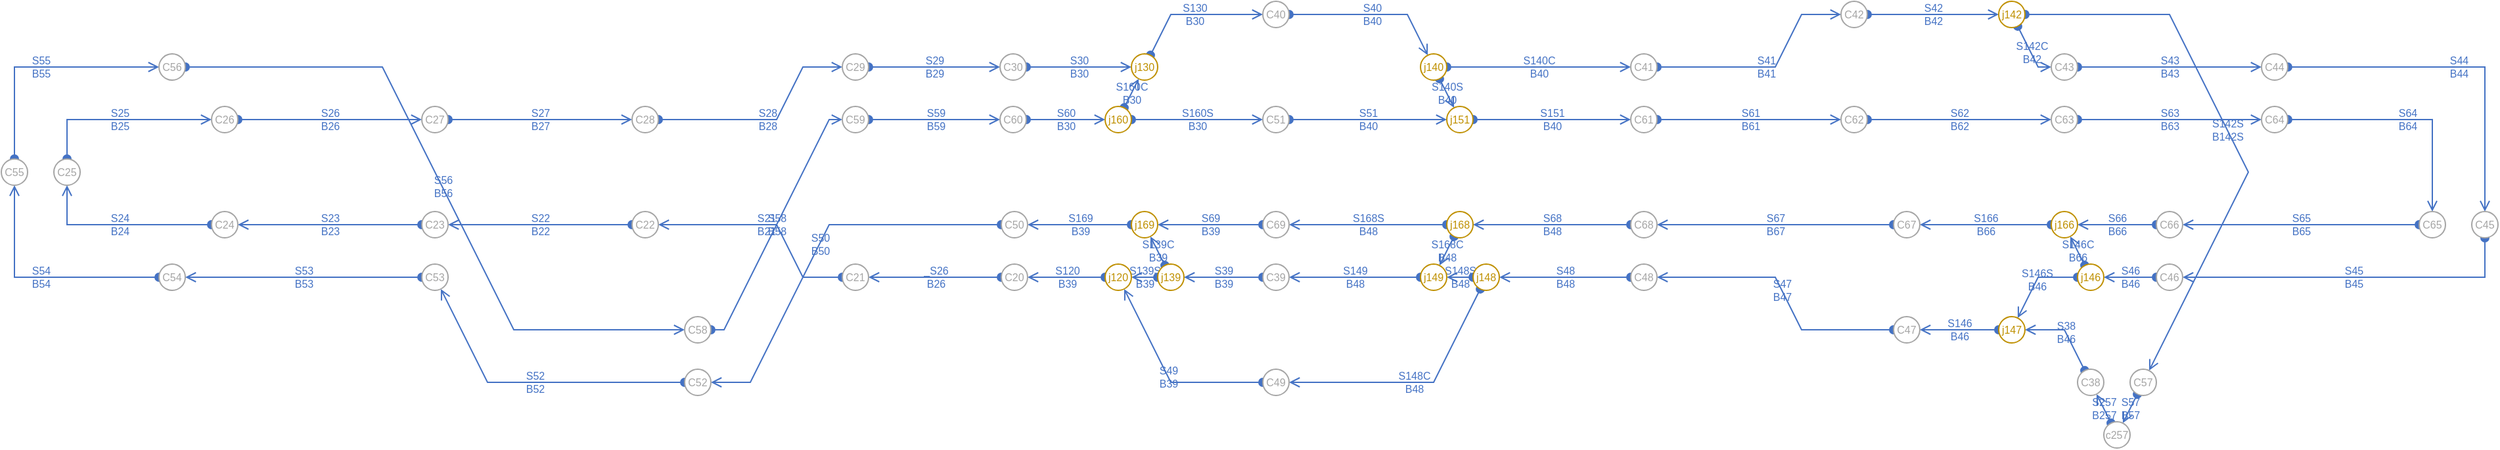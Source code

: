 <mxfile compressed="false" version="20.8.16" type="device">
  <diagram id="K6tpQGdSyWYsWiGt794e" name="v2">
    <mxGraphModel dx="217" dy="151" grid="1" gridSize="10" guides="1" tooltips="1" connect="1" arrows="1" fold="1" page="1" pageScale="1" pageWidth="827" pageHeight="1169" math="0" shadow="0">
      <root>
        <mxCell id="0" />
        <mxCell id="1" parent="0" />
        <object label="%id%&lt;br&gt;%blockId%" placeholders="1" type="section" blockId="B40" id="S140S">
          <mxCell style="endArrow=open;html=1;rounded=0;startArrow=oval;startFill=1;endFill=0;fontSize=8;fontColor=#4472C4;strokeColor=#4472C4;labelBackgroundColor=none;" parent="1" source="j140" target="j151" edge="1">
            <mxGeometry width="100" height="100" relative="1" as="geometry">
              <mxPoint x="910" y="230" as="sourcePoint" />
              <mxPoint x="1050.0" y="230" as="targetPoint" />
            </mxGeometry>
          </mxCell>
        </object>
        <object label="%id%&lt;br&gt;%blockId%" placeholders="1" type="section" blockId="B40" id="S140C">
          <mxCell style="endArrow=open;html=1;rounded=0;startArrow=oval;startFill=1;endFill=0;fontSize=8;fontColor=#4472C4;strokeColor=#4472C4;labelBackgroundColor=none;" parent="1" source="j140" target="C41" edge="1">
            <mxGeometry width="100" height="100" relative="1" as="geometry">
              <mxPoint x="1134.434" y="218.963" as="sourcePoint" />
              <mxPoint x="1190" y="240" as="targetPoint" />
            </mxGeometry>
          </mxCell>
        </object>
        <object label="%id%&lt;br&gt;%blockId%" placeholders="1" type="section" blockId="B40" id="S40">
          <mxCell style="endArrow=open;html=1;rounded=0;startArrow=oval;startFill=1;endFill=0;fontSize=8;fontColor=#4472C4;strokeColor=#4472C4;labelBackgroundColor=none;" parent="1" source="C40" target="j140" edge="1">
            <mxGeometry width="100" height="100" relative="1" as="geometry">
              <mxPoint x="1020" y="170" as="sourcePoint" />
              <mxPoint x="1145.528" y="281.056" as="targetPoint" />
              <mxPoint as="offset" />
              <Array as="points">
                <mxPoint x="1100" y="200" />
              </Array>
            </mxGeometry>
          </mxCell>
        </object>
        <object label="%id%&lt;br&gt;%blockId%" placeholders="1" type="section" blockId="B30" id="S160C">
          <mxCell style="endArrow=open;html=1;rounded=0;startArrow=oval;startFill=1;endFill=0;fontSize=8;fontColor=#4472C4;strokeColor=#4472C4;labelBackgroundColor=none;" parent="1" source="j160" target="j130" edge="1">
            <mxGeometry width="100" height="100" relative="1" as="geometry">
              <mxPoint x="1094.451" y="218.955" as="sourcePoint" />
              <mxPoint x="1125.509" y="281.065" as="targetPoint" />
            </mxGeometry>
          </mxCell>
        </object>
        <object label="%id%&lt;br&gt;%blockId%" placeholders="1" type="section" blockId="B30" id="S160S">
          <mxCell style="endArrow=open;html=1;rounded=0;startArrow=oval;startFill=1;endFill=0;fontSize=8;fontColor=#4472C4;strokeColor=#4472C4;labelBackgroundColor=none;" parent="1" source="j160" target="C51" edge="1">
            <mxGeometry width="100" height="100" relative="1" as="geometry">
              <mxPoint x="1124.451" y="228.955" as="sourcePoint" />
              <mxPoint x="1000" y="300" as="targetPoint" />
              <mxPoint as="offset" />
            </mxGeometry>
          </mxCell>
        </object>
        <object label="%id%&lt;br&gt;%blockId%" placeholders="1" type="section" blockId="B30" id="S30">
          <mxCell style="endArrow=open;html=1;rounded=0;startArrow=oval;startFill=1;endFill=0;fontSize=8;fontColor=#4472C4;strokeColor=#4472C4;labelBackgroundColor=none;" parent="1" source="C30" target="j130" edge="1">
            <mxGeometry width="100" height="100" relative="1" as="geometry">
              <mxPoint x="810" y="240" as="sourcePoint" />
              <mxPoint x="925.528" y="218.944" as="targetPoint" />
            </mxGeometry>
          </mxCell>
        </object>
        <object label="%id%&lt;br&gt;%blockId%" placeholders="1" type="section" blockId="B39" id="S169">
          <mxCell style="endArrow=open;html=1;rounded=0;startArrow=oval;startFill=1;endFill=0;fontSize=8;fontColor=#4472C4;strokeColor=#4472C4;labelBackgroundColor=none;" parent="1" source="j169" target="C50" edge="1">
            <mxGeometry width="100" height="100" relative="1" as="geometry">
              <mxPoint x="850" y="360" as="sourcePoint" />
              <mxPoint x="760.0" y="170" as="targetPoint" />
            </mxGeometry>
          </mxCell>
        </object>
        <object label="%id%&lt;br&gt;%blockId%" placeholders="1" type="section" blockId="B39" id="S139S">
          <mxCell style="endArrow=open;html=1;rounded=0;startArrow=oval;startFill=1;endFill=0;fontSize=8;fontColor=#4472C4;strokeColor=#4472C4;labelBackgroundColor=none;" parent="1" source="j139" target="j120" edge="1">
            <mxGeometry width="100" height="100" relative="1" as="geometry">
              <mxPoint x="610" y="180" as="sourcePoint" />
              <mxPoint x="810" y="440" as="targetPoint" />
              <mxPoint as="offset" />
            </mxGeometry>
          </mxCell>
        </object>
        <object label="%id%&lt;br&gt;%blockId%" placeholders="1" type="section" blockId="B39" id="S139C">
          <mxCell style="endArrow=open;html=1;rounded=0;startArrow=oval;startFill=1;endFill=0;fontSize=8;fontColor=#4472C4;strokeColor=#4472C4;labelBackgroundColor=none;" parent="1" source="j139" target="j169" edge="1">
            <mxGeometry width="100" height="100" relative="1" as="geometry">
              <mxPoint x="765.545" y="441.047" as="sourcePoint" />
              <mxPoint x="734.472" y="378.944" as="targetPoint" />
            </mxGeometry>
          </mxCell>
        </object>
        <object label="%id%&lt;br&gt;%blockId%" placeholders="1" type="section" blockId="B39" id="S49">
          <mxCell style="endArrow=open;html=1;rounded=0;startArrow=oval;startFill=1;endFill=0;fontSize=8;fontColor=#4472C4;strokeColor=#4472C4;labelBackgroundColor=none;" parent="1" source="C49" target="j120" edge="1">
            <mxGeometry x="0.001" width="100" height="100" relative="1" as="geometry">
              <mxPoint x="955.528" y="511.056" as="sourcePoint" />
              <mxPoint x="864.472" y="388.944" as="targetPoint" />
              <Array as="points">
                <mxPoint x="920" y="480" />
              </Array>
              <mxPoint as="offset" />
            </mxGeometry>
          </mxCell>
        </object>
        <object label="%id%&lt;br&gt;%blockId%" placeholders="1" type="section" blockId="B54" id="S54">
          <mxCell style="endArrow=open;html=1;rounded=0;startArrow=oval;startFill=1;endFill=0;fontSize=8;fontColor=#4472C4;strokeColor=#4472C4;labelBackgroundColor=none;" parent="1" source="C54" target="C55" edge="1">
            <mxGeometry width="100" height="100" relative="1" as="geometry">
              <mxPoint x="160" y="480" as="sourcePoint" />
              <mxPoint x="100" y="480" as="targetPoint" />
              <mxPoint as="offset" />
              <Array as="points">
                <mxPoint x="40" y="400" />
              </Array>
            </mxGeometry>
          </mxCell>
        </object>
        <object label="%id%&lt;br&gt;%blockId%" placeholders="1" type="section" blockId="B30" id="S130">
          <mxCell style="endArrow=open;html=1;rounded=0;startArrow=oval;startFill=1;endFill=0;fontSize=8;fontColor=#4472C4;strokeColor=#4472C4;labelBackgroundColor=none;" parent="1" source="j130" target="C40" edge="1">
            <mxGeometry width="100" height="100" relative="1" as="geometry">
              <mxPoint x="940" y="210" as="sourcePoint" />
              <mxPoint x="1120" y="210" as="targetPoint" />
              <Array as="points">
                <mxPoint x="920" y="200" />
              </Array>
            </mxGeometry>
          </mxCell>
        </object>
        <object label="%id%&lt;br&gt;%blockId%" placeholders="1" type="section" blockId="B40" id="S51">
          <mxCell style="endArrow=open;html=1;rounded=0;startArrow=oval;startFill=1;endFill=0;fontSize=8;fontColor=#4472C4;strokeColor=#4472C4;labelBackgroundColor=none;" parent="1" source="C51" target="j151" edge="1">
            <mxGeometry width="100" height="100" relative="1" as="geometry">
              <mxPoint x="899.864" y="291.644" as="sourcePoint" />
              <mxPoint x="1010" y="310" as="targetPoint" />
              <mxPoint as="offset" />
            </mxGeometry>
          </mxCell>
        </object>
        <object label="%id%&lt;br&gt;%blockId%" placeholders="1" type="section" blockId="B40" id="S151">
          <mxCell style="endArrow=open;html=1;rounded=0;startArrow=oval;startFill=1;endFill=0;fontSize=8;fontColor=#4472C4;strokeColor=#4472C4;labelBackgroundColor=none;" parent="1" source="j151" target="C61" edge="1">
            <mxGeometry width="100" height="100" relative="1" as="geometry">
              <mxPoint x="1260.0" y="210" as="sourcePoint" />
              <mxPoint x="1280.0" y="210" as="targetPoint" />
              <mxPoint as="offset" />
            </mxGeometry>
          </mxCell>
        </object>
        <object label="%id%&lt;br&gt;%blockId%" placeholders="1" type="section" blockId="B61" id="S61">
          <mxCell style="endArrow=open;html=1;rounded=0;startArrow=oval;startFill=1;endFill=0;fontSize=8;fontColor=#4472C4;strokeColor=#4472C4;labelBackgroundColor=none;" parent="1" source="C61" target="C62" edge="1">
            <mxGeometry x="0.007" width="100" height="100" relative="1" as="geometry">
              <mxPoint x="1220" y="290" as="sourcePoint" />
              <mxPoint x="1370" y="280" as="targetPoint" />
              <mxPoint as="offset" />
            </mxGeometry>
          </mxCell>
        </object>
        <object label="%id%&lt;br&gt;%blockId%" placeholders="1" type="section" blockId="B65" id="S65">
          <mxCell style="endArrow=open;html=1;rounded=0;startArrow=oval;startFill=1;endFill=0;fontSize=8;fontColor=#4472C4;strokeColor=#4472C4;labelBackgroundColor=none;" parent="1" source="C65" target="C66" edge="1">
            <mxGeometry x="0.007" width="100" height="100" relative="1" as="geometry">
              <mxPoint x="1920" y="330" as="sourcePoint" />
              <mxPoint x="1810" y="370" as="targetPoint" />
              <mxPoint as="offset" />
              <Array as="points" />
            </mxGeometry>
          </mxCell>
        </object>
        <object label="%id%&lt;br&gt;%blockId%" placeholders="1" type="section" blockId="B48" id="S68">
          <mxCell style="endArrow=open;html=1;rounded=0;startArrow=oval;startFill=1;endFill=0;fontSize=8;fontColor=#4472C4;strokeColor=#4472C4;labelBackgroundColor=none;" parent="1" source="C68" target="j168" edge="1">
            <mxGeometry x="0.007" width="100" height="100" relative="1" as="geometry">
              <mxPoint x="1310.033" y="350.815" as="sourcePoint" />
              <mxPoint x="1170" y="360" as="targetPoint" />
              <mxPoint as="offset" />
            </mxGeometry>
          </mxCell>
        </object>
        <object label="%id%&lt;br&gt;%blockId%" placeholders="1" type="section" blockId="B44" id="S44">
          <mxCell style="endArrow=open;html=1;rounded=0;startArrow=oval;startFill=1;endFill=0;fontSize=8;fontColor=#4472C4;strokeColor=#4472C4;labelBackgroundColor=none;" parent="1" source="C44" target="C45" edge="1">
            <mxGeometry width="100" height="100" relative="1" as="geometry">
              <mxPoint x="1994.781" y="238.53" as="sourcePoint" />
              <mxPoint x="1974" y="240" as="targetPoint" />
              <Array as="points">
                <mxPoint x="1920" y="240" />
              </Array>
            </mxGeometry>
          </mxCell>
        </object>
        <object label="%id%&lt;br&gt;%blockId%" placeholders="1" type="section" blockId="B45" id="S45">
          <mxCell style="endArrow=open;html=1;rounded=0;startArrow=oval;startFill=1;endFill=0;fontSize=8;fontColor=#4472C4;strokeColor=#4472C4;labelBackgroundColor=none;" parent="1" source="C45" target="C46" edge="1">
            <mxGeometry width="100" height="100" relative="1" as="geometry">
              <mxPoint x="1930" y="260" as="sourcePoint" />
              <mxPoint x="1890" y="520" as="targetPoint" />
              <Array as="points">
                <mxPoint x="1920" y="400" />
              </Array>
            </mxGeometry>
          </mxCell>
        </object>
        <object label="%id%&lt;br&gt;%blockId%" placeholders="1" type="section" blockId="B48" id="S168S">
          <mxCell style="endArrow=open;html=1;rounded=0;startArrow=oval;startFill=1;endFill=0;fontSize=8;fontColor=#4472C4;strokeColor=#4472C4;labelBackgroundColor=none;" parent="1" source="j168" target="C69" edge="1">
            <mxGeometry width="100" height="100" relative="1" as="geometry">
              <mxPoint x="1150" y="360" as="sourcePoint" />
              <mxPoint x="860" y="370" as="targetPoint" />
            </mxGeometry>
          </mxCell>
        </object>
        <object label="%id%&lt;br&gt;%blockId%" placeholders="1" type="section" blockId="B24" id="S24">
          <mxCell style="endArrow=open;html=1;rounded=0;startArrow=oval;startFill=1;endFill=0;fontSize=8;fontColor=#4472C4;strokeColor=#4472C4;labelBackgroundColor=none;" parent="1" source="C24" target="C25" edge="1">
            <mxGeometry width="100" height="100" relative="1" as="geometry">
              <mxPoint x="360" y="410.0" as="sourcePoint" />
              <mxPoint x="260" y="410.0" as="targetPoint" />
              <Array as="points">
                <mxPoint x="80" y="360" />
              </Array>
            </mxGeometry>
          </mxCell>
        </object>
        <object label="%id%&lt;br&gt;%blockId%" placeholders="1" type="section" blockId="B25" id="S25">
          <mxCell style="endArrow=open;html=1;rounded=0;startArrow=oval;startFill=1;endFill=0;fontSize=8;fontColor=#4472C4;strokeColor=#4472C4;labelBackgroundColor=none;" parent="1" source="C25" target="C26" edge="1">
            <mxGeometry width="100" height="100" relative="1" as="geometry">
              <mxPoint x="240.0" y="370" as="sourcePoint" />
              <mxPoint x="180" y="370" as="targetPoint" />
              <Array as="points">
                <mxPoint x="80" y="280" />
              </Array>
            </mxGeometry>
          </mxCell>
        </object>
        <object label="%id%&lt;br&gt;%blockId%" placeholders="1" type="section" blockId="B26" id="S26">
          <mxCell style="endArrow=open;html=1;rounded=0;startArrow=oval;startFill=1;endFill=0;fontSize=8;fontColor=#4472C4;strokeColor=#4472C4;labelBackgroundColor=none;" parent="1" source="C26" target="C27" edge="1">
            <mxGeometry width="100" height="100" relative="1" as="geometry">
              <mxPoint x="570" y="360" as="sourcePoint" />
              <mxPoint x="280" y="280" as="targetPoint" />
              <mxPoint as="offset" />
            </mxGeometry>
          </mxCell>
        </object>
        <object label="%id%&lt;br&gt;%blockId%" placeholders="1" type="section" blockId="B55" id="S55">
          <mxCell style="endArrow=open;html=1;rounded=0;startArrow=oval;startFill=1;endFill=0;fontSize=8;fontColor=#4472C4;strokeColor=#4472C4;labelBackgroundColor=none;" parent="1" source="C55" target="C56" edge="1">
            <mxGeometry width="100" height="100" relative="1" as="geometry">
              <mxPoint x="360.0" y="450" as="sourcePoint" />
              <mxPoint x="110" y="200" as="targetPoint" />
              <mxPoint as="offset" />
              <Array as="points">
                <mxPoint x="40" y="240" />
              </Array>
            </mxGeometry>
          </mxCell>
        </object>
        <object label="%id%&lt;br&gt;%blockId%" placeholders="1" type="section" blockId="B26" id="_S26">
          <mxCell style="endArrow=open;html=1;rounded=0;startArrow=oval;startFill=1;endFill=0;fontSize=8;fontColor=#4472C4;strokeColor=#4472C4;labelBackgroundColor=none;" parent="1" source="C20" target="C21" edge="1">
            <mxGeometry width="100" height="100" relative="1" as="geometry">
              <mxPoint x="790" y="440" as="sourcePoint" />
              <mxPoint x="700" y="440" as="targetPoint" />
            </mxGeometry>
          </mxCell>
        </object>
        <object label="%id%&lt;br&gt;%blockId%" placeholders="1" type="section" blockId="B48" id="S148C">
          <mxCell style="endArrow=open;html=1;rounded=0;startArrow=oval;startFill=1;endFill=0;fontSize=8;fontColor=#4472C4;strokeColor=#4472C4;labelBackgroundColor=none;" parent="1" source="j148" target="C49" edge="1">
            <mxGeometry width="100" height="100" relative="1" as="geometry">
              <mxPoint x="1220" y="470" as="sourcePoint" />
              <mxPoint x="899.822" y="451.878" as="targetPoint" />
              <Array as="points">
                <mxPoint x="1120" y="480" />
              </Array>
            </mxGeometry>
          </mxCell>
        </object>
        <object label="%id%&lt;br&gt;%blockId%" placeholders="1" type="section" blockId="B39" id="S69">
          <mxCell style="endArrow=open;html=1;rounded=0;startArrow=oval;startFill=1;endFill=0;fontSize=8;fontColor=#4472C4;strokeColor=#4472C4;labelBackgroundColor=none;" parent="1" source="C69" target="j169" edge="1">
            <mxGeometry width="100" height="100" relative="1" as="geometry">
              <mxPoint x="925.552" y="521.044" as="sourcePoint" />
              <mxPoint x="950" y="390" as="targetPoint" />
            </mxGeometry>
          </mxCell>
        </object>
        <object label="%id%&lt;br&gt;%blockId%" placeholders="1" type="section" blockId="B29" id="S29">
          <mxCell style="endArrow=open;html=1;rounded=0;startArrow=oval;startFill=1;endFill=0;fontSize=8;fontColor=#4472C4;strokeColor=#4472C4;labelBackgroundColor=none;" parent="1" source="C29" target="C30" edge="1">
            <mxGeometry width="100" height="100" relative="1" as="geometry">
              <mxPoint x="820" y="210" as="sourcePoint" />
              <mxPoint x="790" y="240" as="targetPoint" />
            </mxGeometry>
          </mxCell>
        </object>
        <object label="%id%&lt;br&gt;%blockId%" placeholders="1" type="section" blockId="B58" id="S58">
          <mxCell style="endArrow=open;html=1;rounded=0;startArrow=oval;startFill=1;endFill=0;fontSize=8;fontColor=#4472C4;strokeColor=#4472C4;labelBackgroundColor=none;" parent="1" source="C58" target="C59" edge="1">
            <mxGeometry width="100" height="100" relative="1" as="geometry">
              <mxPoint x="690" y="170" as="sourcePoint" />
              <mxPoint x="660" y="160" as="targetPoint" />
              <Array as="points">
                <mxPoint x="580" y="440" />
                <mxPoint x="660" y="280" />
              </Array>
            </mxGeometry>
          </mxCell>
        </object>
        <object label="%id%&lt;br&gt;%blockId%" placeholders="1" type="section" blockId="B56" id="S56">
          <mxCell style="endArrow=open;html=1;rounded=0;startArrow=oval;startFill=1;endFill=0;fontSize=8;fontColor=#4472C4;strokeColor=#4472C4;labelBackgroundColor=none;" parent="1" source="C56" target="C58" edge="1">
            <mxGeometry width="100" height="100" relative="1" as="geometry">
              <mxPoint x="364.472" y="368.944" as="sourcePoint" />
              <mxPoint x="560" y="600" as="targetPoint" />
              <Array as="points">
                <mxPoint x="320" y="240" />
                <mxPoint x="420" y="440" />
              </Array>
            </mxGeometry>
          </mxCell>
        </object>
        <object label="%id%&lt;br&gt;%blockId%" placeholders="1" type="section" blockId="B28" id="S28">
          <mxCell style="endArrow=open;html=1;rounded=0;startArrow=oval;startFill=1;endFill=0;fontSize=8;fontColor=#4472C4;strokeColor=#4472C4;labelBackgroundColor=none;" parent="1" source="C28" target="C29" edge="1">
            <mxGeometry width="100" height="100" relative="1" as="geometry">
              <mxPoint x="610" y="290" as="sourcePoint" />
              <mxPoint x="630" y="150" as="targetPoint" />
              <Array as="points">
                <mxPoint x="620" y="280" />
                <mxPoint x="640" y="240" />
              </Array>
            </mxGeometry>
          </mxCell>
        </object>
        <object label="%id%&lt;br&gt;%blockId%" placeholders="1" type="section" blockId="B59" id="S59">
          <mxCell style="endArrow=open;html=1;rounded=0;startArrow=oval;startFill=1;endFill=0;fontSize=8;fontColor=#4472C4;strokeColor=#4472C4;labelBackgroundColor=none;" parent="1" source="C59" target="C60" edge="1">
            <mxGeometry x="0.006" width="100" height="100" relative="1" as="geometry">
              <mxPoint x="680" y="310" as="sourcePoint" />
              <mxPoint x="780" y="370" as="targetPoint" />
              <mxPoint as="offset" />
            </mxGeometry>
          </mxCell>
        </object>
        <object label="%id%&lt;br&gt;%blockId%" placeholders="1" type="section" blockId="B30" id="S60">
          <mxCell style="endArrow=open;html=1;rounded=0;startArrow=oval;startFill=1;endFill=0;fontSize=8;fontColor=#4472C4;strokeColor=#4472C4;labelBackgroundColor=none;" parent="1" source="C60" target="j160" edge="1">
            <mxGeometry x="0.006" width="100" height="100" relative="1" as="geometry">
              <mxPoint x="820" y="310" as="sourcePoint" />
              <mxPoint x="800" y="290" as="targetPoint" />
              <mxPoint as="offset" />
            </mxGeometry>
          </mxCell>
        </object>
        <object label="%id%&lt;br&gt;%blockId%" placeholders="1" type="section" blockId="B23" id="S23">
          <mxCell style="endArrow=open;html=1;rounded=0;startArrow=oval;startFill=1;endFill=0;fontSize=8;fontColor=#4472C4;strokeColor=#4472C4;labelBackgroundColor=none;" parent="1" source="C23" target="C24" edge="1">
            <mxGeometry width="100" height="100" relative="1" as="geometry">
              <mxPoint x="130.0" y="440.0" as="sourcePoint" />
              <mxPoint x="180" y="430" as="targetPoint" />
            </mxGeometry>
          </mxCell>
        </object>
        <object label="%id%&lt;br&gt;%blockId%" placeholders="1" type="section" blockId="B22" id="S22">
          <mxCell style="endArrow=open;html=1;rounded=0;startArrow=oval;startFill=1;endFill=0;fontSize=8;fontColor=#4472C4;strokeColor=#4472C4;labelBackgroundColor=none;" parent="1" source="C22" target="C23" edge="1">
            <mxGeometry width="100" height="100" relative="1" as="geometry">
              <mxPoint x="170.0" y="440.0" as="sourcePoint" />
              <mxPoint x="410.0" y="360" as="targetPoint" />
              <mxPoint as="offset" />
            </mxGeometry>
          </mxCell>
        </object>
        <object label="%id%&lt;br&gt;%blockId%" placeholders="1" type="section" blockId="B21" id="S21">
          <mxCell style="endArrow=open;html=1;rounded=0;startArrow=oval;startFill=1;endFill=0;fontSize=8;fontColor=#4472C4;strokeColor=#4472C4;labelBackgroundColor=none;" parent="1" source="C21" target="C22" edge="1">
            <mxGeometry width="100" height="100" relative="1" as="geometry">
              <mxPoint x="660" y="400" as="sourcePoint" />
              <mxPoint x="700" y="370.0" as="targetPoint" />
              <Array as="points">
                <mxPoint x="640" y="400" />
                <mxPoint x="620" y="360" />
              </Array>
            </mxGeometry>
          </mxCell>
        </object>
        <object label="%id%&lt;br&gt;%blockId%" placeholders="1" type="section" blockId="B50" id="S50">
          <mxCell style="endArrow=open;html=1;rounded=0;startArrow=oval;startFill=1;endFill=0;fontSize=8;fontColor=#4472C4;strokeColor=#4472C4;labelBackgroundColor=none;" parent="1" source="C50" target="C52" edge="1">
            <mxGeometry width="100" height="100" relative="1" as="geometry">
              <mxPoint x="670" y="360" as="sourcePoint" />
              <mxPoint x="700" y="450.0" as="targetPoint" />
              <Array as="points">
                <mxPoint x="660" y="360" />
                <mxPoint x="600" y="480" />
              </Array>
            </mxGeometry>
          </mxCell>
        </object>
        <object label="%id%&lt;br&gt;%blockId%" placeholders="1" type="section" blockId="B52" id="S52">
          <mxCell style="endArrow=open;html=1;rounded=0;startArrow=oval;startFill=1;endFill=0;fontSize=8;fontColor=#4472C4;strokeColor=#4472C4;labelBackgroundColor=none;" parent="1" source="C52" target="C53" edge="1">
            <mxGeometry width="100" height="100" relative="1" as="geometry">
              <mxPoint x="560" y="370.0" as="sourcePoint" />
              <mxPoint x="410" y="550" as="targetPoint" />
              <Array as="points">
                <mxPoint x="400" y="480" />
              </Array>
            </mxGeometry>
          </mxCell>
        </object>
        <object label="%id%&lt;br&gt;%blockId%" placeholders="1" type="section" blockId="B53" id="S53">
          <mxCell style="endArrow=open;html=1;rounded=0;startArrow=oval;startFill=1;endFill=0;fontSize=8;fontColor=#4472C4;strokeColor=#4472C4;labelBackgroundColor=none;" parent="1" source="C53" target="C54" edge="1">
            <mxGeometry width="100" height="100" relative="1" as="geometry">
              <mxPoint x="470" y="490" as="sourcePoint" />
              <mxPoint x="440" y="390.0" as="targetPoint" />
            </mxGeometry>
          </mxCell>
        </object>
        <object label="%id%&lt;br&gt;%blockId%" placeholders="1" type="section" blockId="B27" id="S27">
          <mxCell style="endArrow=open;html=1;rounded=0;startArrow=oval;startFill=1;endFill=0;fontSize=8;fontColor=#4472C4;strokeColor=#4472C4;labelBackgroundColor=none;" parent="1" source="C27" target="C28" edge="1">
            <mxGeometry width="100" height="100" relative="1" as="geometry">
              <mxPoint x="410.0" y="280" as="sourcePoint" />
              <mxPoint x="574.631" y="148.437" as="targetPoint" />
            </mxGeometry>
          </mxCell>
        </object>
        <object label="%id%&lt;br&gt;%blockId%" placeholders="1" type="section" blockId="B41" id="S41">
          <mxCell style="endArrow=open;html=1;rounded=0;startArrow=oval;startFill=1;endFill=0;fontSize=8;fontColor=#4472C4;strokeColor=#4472C4;labelBackgroundColor=none;" parent="1" source="C41" target="C42" edge="1">
            <mxGeometry width="100" height="100" relative="1" as="geometry">
              <mxPoint x="1330" y="200" as="sourcePoint" />
              <mxPoint x="1450" y="240" as="targetPoint" />
              <Array as="points">
                <mxPoint x="1380" y="240" />
                <mxPoint x="1400" y="200" />
              </Array>
            </mxGeometry>
          </mxCell>
        </object>
        <object label="%id%&lt;br&gt;%blockId%" placeholders="1" type="section" blockId="B62" id="S62">
          <mxCell style="endArrow=open;html=1;rounded=0;startArrow=oval;startFill=1;endFill=0;fontSize=8;fontColor=#4472C4;strokeColor=#4472C4;labelBackgroundColor=none;" parent="1" source="C62" target="C63" edge="1">
            <mxGeometry width="100" height="100" relative="1" as="geometry">
              <mxPoint x="1400" y="230" as="sourcePoint" />
              <mxPoint x="1460" y="260" as="targetPoint" />
            </mxGeometry>
          </mxCell>
        </object>
        <object label="%id%&lt;br&gt;%blockId%" placeholders="1" type="section" blockId="B42" id="S142C">
          <mxCell style="endArrow=open;html=1;rounded=0;startArrow=oval;startFill=1;endFill=0;fontSize=8;fontColor=#4472C4;strokeColor=#4472C4;labelBackgroundColor=none;" parent="1" source="j142" target="C43" edge="1">
            <mxGeometry width="100" height="100" relative="1" as="geometry">
              <mxPoint x="1570" y="200" as="sourcePoint" />
              <mxPoint x="1520" y="210" as="targetPoint" />
              <Array as="points">
                <mxPoint x="1580" y="240" />
              </Array>
            </mxGeometry>
          </mxCell>
        </object>
        <object label="%id%&lt;br&gt;%blockId%" placeholders="1" type="section" blockId="B43" id="S43">
          <mxCell style="endArrow=open;html=1;rounded=0;startArrow=oval;startFill=1;endFill=0;fontSize=8;fontColor=#4472C4;strokeColor=#4472C4;labelBackgroundColor=none;" parent="1" source="C43" target="C44" edge="1">
            <mxGeometry width="100" height="100" relative="1" as="geometry">
              <mxPoint x="1430.0" y="220" as="sourcePoint" />
              <mxPoint x="1530" y="220" as="targetPoint" />
            </mxGeometry>
          </mxCell>
        </object>
        <object label="%id%&lt;br&gt;%blockId%" placeholders="1" type="section" blockId="B42" id="S42">
          <mxCell style="endArrow=open;html=1;rounded=0;startArrow=oval;startFill=1;endFill=0;fontSize=8;fontColor=#4472C4;strokeColor=#4472C4;labelBackgroundColor=none;" parent="1" source="C42" target="j142" edge="1">
            <mxGeometry width="100" height="100" relative="1" as="geometry">
              <mxPoint x="1417.071" y="217.071" as="sourcePoint" />
              <mxPoint x="1550" y="200" as="targetPoint" />
            </mxGeometry>
          </mxCell>
        </object>
        <object label="%id%&lt;br&gt;%blockId%" placeholders="1" type="section" blockId="B63" id="S63">
          <mxCell style="endArrow=open;html=1;rounded=0;startArrow=oval;startFill=1;endFill=0;fontSize=8;fontColor=#4472C4;strokeColor=#4472C4;labelBackgroundColor=none;" parent="1" source="C63" target="C64" edge="1">
            <mxGeometry width="100" height="100" relative="1" as="geometry">
              <mxPoint x="1540" y="210" as="sourcePoint" />
              <mxPoint x="1640" y="210" as="targetPoint" />
            </mxGeometry>
          </mxCell>
        </object>
        <object label="%id%&lt;br&gt;%blockId%" placeholders="1" type="section" blockId="B64" id="S64">
          <mxCell style="endArrow=open;html=1;rounded=0;startArrow=oval;startFill=1;endFill=0;fontSize=8;fontColor=#4472C4;strokeColor=#4472C4;labelBackgroundColor=none;" parent="1" source="C64" target="C65" edge="1">
            <mxGeometry x="0.007" width="100" height="100" relative="1" as="geometry">
              <mxPoint x="1810" y="280" as="sourcePoint" />
              <mxPoint x="1890" y="400" as="targetPoint" />
              <mxPoint as="offset" />
              <Array as="points">
                <mxPoint x="1880" y="280" />
              </Array>
            </mxGeometry>
          </mxCell>
        </object>
        <object label="%id%&lt;br&gt;%blockId%" placeholders="1" type="section" blockId="B46" id="S46">
          <mxCell style="endArrow=open;html=1;rounded=0;startArrow=oval;startFill=1;endFill=0;fontSize=8;fontColor=#4472C4;strokeColor=#4472C4;labelBackgroundColor=none;" parent="1" source="C46" target="j146" edge="1">
            <mxGeometry width="100" height="100" relative="1" as="geometry">
              <mxPoint x="1360" y="410" as="sourcePoint" />
              <mxPoint x="1610" y="400" as="targetPoint" />
              <Array as="points" />
              <mxPoint as="offset" />
            </mxGeometry>
          </mxCell>
        </object>
        <object label="%id%&lt;br&gt;%blockId%" placeholders="1" type="section" blockId="B67" id="S67">
          <mxCell style="endArrow=open;html=1;rounded=0;startArrow=oval;startFill=1;endFill=0;fontSize=8;fontColor=#4472C4;strokeColor=#4472C4;labelBackgroundColor=none;" parent="1" source="C67" target="C68" edge="1">
            <mxGeometry x="0.007" width="100" height="100" relative="1" as="geometry">
              <mxPoint x="1370" y="420" as="sourcePoint" />
              <mxPoint x="1230" y="420" as="targetPoint" />
              <mxPoint as="offset" />
            </mxGeometry>
          </mxCell>
        </object>
        <object label="%id%&lt;br&gt;%blockId%" placeholders="1" type="section" blockId="B47" id="S47">
          <mxCell style="endArrow=open;html=1;rounded=0;startArrow=oval;startFill=1;endFill=0;fontSize=8;fontColor=#4472C4;strokeColor=#4472C4;labelBackgroundColor=none;" parent="1" source="C47" target="C48" edge="1">
            <mxGeometry x="0.007" width="100" height="100" relative="1" as="geometry">
              <mxPoint x="1380" y="430" as="sourcePoint" />
              <mxPoint x="1320" y="410" as="targetPoint" />
              <mxPoint as="offset" />
              <Array as="points">
                <mxPoint x="1400" y="440" />
                <mxPoint x="1380" y="400" />
              </Array>
            </mxGeometry>
          </mxCell>
        </object>
        <object label="%id%&lt;br&gt;%blockId%" placeholders="1" type="section" blockId="B66" id="S66">
          <mxCell style="endArrow=open;html=1;rounded=0;startArrow=oval;startFill=1;endFill=0;fontSize=8;fontColor=#4472C4;strokeColor=#4472C4;labelBackgroundColor=none;" parent="1" source="C66" target="j166" edge="1">
            <mxGeometry width="100" height="100" relative="1" as="geometry">
              <mxPoint x="1400" y="450" as="sourcePoint" />
              <mxPoint x="1600" y="340" as="targetPoint" />
            </mxGeometry>
          </mxCell>
        </object>
        <object label="%id%&lt;br&gt;%blockId%" placeholders="1" type="section" blockId="B39" id="S120">
          <mxCell style="endArrow=open;html=1;rounded=0;startArrow=oval;startFill=1;endFill=0;fontSize=8;fontColor=#4472C4;strokeColor=#4472C4;labelBackgroundColor=none;" parent="1" source="j120" target="C20" edge="1">
            <mxGeometry width="100" height="100" relative="1" as="geometry">
              <mxPoint x="900" y="370" as="sourcePoint" />
              <mxPoint x="821" y="370" as="targetPoint" />
            </mxGeometry>
          </mxCell>
        </object>
        <object label="%id%&lt;br&gt;%blockId%" placeholders="1" type="section" blockId="B48" id="S149">
          <mxCell style="endArrow=open;html=1;rounded=0;startArrow=oval;startFill=1;endFill=0;fontSize=8;fontColor=#4472C4;strokeColor=#4472C4;labelBackgroundColor=none;" parent="1" source="j149" target="C39" edge="1">
            <mxGeometry width="100" height="100" relative="1" as="geometry">
              <mxPoint x="1130" y="400" as="sourcePoint" />
              <mxPoint x="1030" y="410" as="targetPoint" />
            </mxGeometry>
          </mxCell>
        </object>
        <object label="%id%&lt;br&gt;%blockId%" placeholders="1" type="section" blockId="B48" id="S148S">
          <mxCell style="endArrow=open;html=1;rounded=0;startArrow=oval;startFill=1;endFill=0;fontSize=8;fontColor=#4472C4;strokeColor=#4472C4;labelBackgroundColor=none;" parent="1" source="j148" target="j149" edge="1">
            <mxGeometry width="100" height="100" relative="1" as="geometry">
              <mxPoint x="1120" y="410" as="sourcePoint" />
              <mxPoint x="940" y="410" as="targetPoint" />
            </mxGeometry>
          </mxCell>
        </object>
        <object label="%id%&lt;br&gt;%blockId%" placeholders="1" type="section" blockId="B48" id="S168C">
          <mxCell style="endArrow=open;html=1;rounded=0;startArrow=oval;startFill=1;endFill=0;fontSize=8;fontColor=#4472C4;strokeColor=#4472C4;labelBackgroundColor=none;" parent="1" source="j168" target="j149" edge="1">
            <mxGeometry width="100" height="100" relative="1" as="geometry">
              <mxPoint x="1180" y="410" as="sourcePoint" />
              <mxPoint x="1140.0" y="410" as="targetPoint" />
            </mxGeometry>
          </mxCell>
        </object>
        <object label="%id%&lt;br&gt;%blockId%" placeholders="1" type="section" blockId="B39" id="S39">
          <mxCell style="endArrow=open;html=1;rounded=0;startArrow=oval;startFill=1;endFill=0;fontSize=8;fontColor=#4472C4;strokeColor=#4472C4;labelBackgroundColor=none;" parent="1" source="C39" target="j139" edge="1">
            <mxGeometry width="100" height="100" relative="1" as="geometry">
              <mxPoint x="1120" y="410" as="sourcePoint" />
              <mxPoint x="940" y="430" as="targetPoint" />
            </mxGeometry>
          </mxCell>
        </object>
        <object label="%id%&lt;br&gt;%blockId%" placeholders="1" type="section" blockId="B48" id="S48">
          <mxCell style="endArrow=open;html=1;rounded=0;startArrow=oval;startFill=1;endFill=0;fontSize=8;fontColor=#4472C4;strokeColor=#4472C4;labelBackgroundColor=none;" parent="1" source="C48" target="j148" edge="1">
            <mxGeometry x="0.007" width="100" height="100" relative="1" as="geometry">
              <mxPoint x="1280" y="370" as="sourcePoint" />
              <mxPoint x="1160" y="370" as="targetPoint" />
              <mxPoint as="offset" />
            </mxGeometry>
          </mxCell>
        </object>
        <object label="%id%&lt;br&gt;%blockId%" placeholders="1" type="section" blockId="B142S" id="S142S">
          <mxCell style="endArrow=open;html=1;rounded=0;startArrow=oval;startFill=1;endFill=0;fontSize=8;fontColor=#4472C4;strokeColor=#4472C4;labelBackgroundColor=none;" parent="1" source="j142" target="C57" edge="1">
            <mxGeometry x="0.007" width="100" height="100" relative="1" as="geometry">
              <mxPoint x="1578.953" y="214.455" as="sourcePoint" />
              <mxPoint x="1660" y="480" as="targetPoint" />
              <Array as="points">
                <mxPoint x="1680" y="200" />
                <mxPoint x="1740" y="320" />
              </Array>
              <mxPoint as="offset" />
            </mxGeometry>
          </mxCell>
        </object>
        <object label="%id%&lt;br&gt;%blockId%" placeholders="1" type="section" blockId="B46" id="S146">
          <mxCell style="endArrow=open;html=1;rounded=0;startArrow=oval;startFill=1;endFill=0;fontSize=8;fontColor=#4472C4;strokeColor=#4472C4;labelBackgroundColor=none;" parent="1" source="j147" target="C47" edge="1">
            <mxGeometry width="100" height="100" relative="1" as="geometry">
              <mxPoint x="1681.8" y="415.723" as="sourcePoint" />
              <mxPoint x="1598.192" y="474.265" as="targetPoint" />
            </mxGeometry>
          </mxCell>
        </object>
        <object label="%id%&lt;br&gt;%blockId%" placeholders="1" type="section" blockId="B46" id="S38">
          <mxCell style="endArrow=open;html=1;rounded=0;startArrow=oval;startFill=1;endFill=0;fontSize=8;fontColor=#4472C4;strokeColor=#4472C4;labelBackgroundColor=none;" parent="1" source="C38" target="j147" edge="1">
            <mxGeometry width="100" height="100" relative="1" as="geometry">
              <mxPoint x="1620" y="480" as="sourcePoint" />
              <mxPoint x="1608.192" y="484.265" as="targetPoint" />
              <Array as="points">
                <mxPoint x="1600" y="440" />
              </Array>
            </mxGeometry>
          </mxCell>
        </object>
        <object label="%id%&lt;br&gt;%blockId%" placeholders="1" type="section" blockId="B46" id="S146S">
          <mxCell style="endArrow=open;html=1;rounded=0;startArrow=oval;startFill=1;endFill=0;fontSize=8;fontColor=#4472C4;strokeColor=#4472C4;labelBackgroundColor=none;" parent="1" source="j146" target="j147" edge="1">
            <mxGeometry width="100" height="100" relative="1" as="geometry">
              <mxPoint x="1680.033" y="409.185" as="sourcePoint" />
              <mxPoint x="1579.965" y="400.83" as="targetPoint" />
              <Array as="points">
                <mxPoint x="1580" y="400" />
              </Array>
              <mxPoint as="offset" />
            </mxGeometry>
          </mxCell>
        </object>
        <object label="%id%&lt;br&gt;%blockId%" placeholders="1" type="section" blockId="B66" id="S166">
          <mxCell style="endArrow=open;html=1;rounded=0;startArrow=oval;startFill=1;endFill=0;fontSize=8;fontColor=#4472C4;strokeColor=#4472C4;labelBackgroundColor=none;" parent="1" source="j166" target="C67" edge="1">
            <mxGeometry width="100" height="100" relative="1" as="geometry">
              <mxPoint x="1680" y="370" as="sourcePoint" />
              <mxPoint x="1600" y="370" as="targetPoint" />
            </mxGeometry>
          </mxCell>
        </object>
        <object label="%id%&lt;br&gt;%blockId%" placeholders="1" type="section" blockId="B66" id="S146C">
          <mxCell style="endArrow=open;html=1;rounded=0;startArrow=oval;startFill=1;endFill=0;fontSize=8;fontColor=#4472C4;strokeColor=#4472C4;labelBackgroundColor=none;" parent="1" source="j146" target="j166" edge="1">
            <mxGeometry width="100" height="100" relative="1" as="geometry">
              <mxPoint x="1690" y="380" as="sourcePoint" />
              <mxPoint x="1610" y="380" as="targetPoint" />
            </mxGeometry>
          </mxCell>
        </object>
        <object label="%id%&lt;br&gt;%blockId%" placeholders="1" type="section" blockId="B57" id="S57">
          <mxCell style="endArrow=open;html=1;rounded=0;startArrow=oval;startFill=1;endFill=0;fontSize=8;fontColor=#4472C4;strokeColor=#4472C4;labelBackgroundColor=none;" parent="1" source="C57" target="c257" edge="1">
            <mxGeometry width="100" height="100" relative="1" as="geometry">
              <mxPoint x="1645.528" y="521.056" as="sourcePoint" />
              <mxPoint x="1580" y="450" as="targetPoint" />
              <Array as="points" />
            </mxGeometry>
          </mxCell>
        </object>
        <object label="%id%&lt;br&gt;%blockId%" placeholders="1" type="section" blockId="B257" id="S257">
          <mxCell style="endArrow=open;html=1;rounded=0;startArrow=oval;startFill=1;endFill=0;fontSize=8;fontColor=#4472C4;strokeColor=#4472C4;labelBackgroundColor=none;" edge="1" parent="1" source="c257" target="C38">
            <mxGeometry width="100" height="100" relative="1" as="geometry">
              <mxPoint x="1630" y="550" as="sourcePoint" />
              <mxPoint x="1702.929" y="522.929" as="targetPoint" />
              <Array as="points" />
            </mxGeometry>
          </mxCell>
        </object>
        <object label="%id%" placeholders="1" type="junction" id="j140">
          <mxCell style="ellipse;whiteSpace=wrap;html=1;aspect=fixed;fontSize=8;fontColor=#BF9000;strokeColor=#BF9000;labelBackgroundColor=none;" parent="1" vertex="1">
            <mxGeometry x="1110" y="230" width="20" height="20" as="geometry" />
          </mxCell>
        </object>
        <object label="%id%" placeholders="1" type="junction" id="j130">
          <mxCell style="ellipse;whiteSpace=wrap;html=1;aspect=fixed;fontSize=8;fontColor=#BF9000;strokeColor=#BF9000;labelBackgroundColor=none;" parent="1" vertex="1">
            <mxGeometry x="890" y="230" width="20" height="20" as="geometry" />
          </mxCell>
        </object>
        <object label="%id%" placeholders="1" type="junction" id="j160">
          <mxCell style="ellipse;whiteSpace=wrap;html=1;aspect=fixed;fontSize=8;fontColor=#BF9000;strokeColor=#BF9000;labelBackgroundColor=none;" parent="1" vertex="1">
            <mxGeometry x="870" y="270" width="20" height="20" as="geometry" />
          </mxCell>
        </object>
        <object label="%id%" placeholders="1" type="junction" id="j169">
          <mxCell style="ellipse;whiteSpace=wrap;html=1;aspect=fixed;fontSize=8;fontColor=#BF9000;strokeColor=#BF9000;labelBackgroundColor=none;" parent="1" vertex="1">
            <mxGeometry x="890" y="350" width="20" height="20" as="geometry" />
          </mxCell>
        </object>
        <object label="%id%" placeholders="1" type="junction" id="j139">
          <mxCell style="ellipse;whiteSpace=wrap;html=1;aspect=fixed;fontSize=8;fontColor=#BF9000;strokeColor=#BF9000;labelBackgroundColor=none;" parent="1" vertex="1">
            <mxGeometry x="910" y="390" width="20" height="20" as="geometry" />
          </mxCell>
        </object>
        <object label="%id%" placeholders="1" type="junction" id="C40">
          <mxCell style="ellipse;whiteSpace=wrap;html=1;aspect=fixed;fontSize=8;fontColor=#A5A5A5;strokeColor=#A5A5A5;labelBackgroundColor=none;" parent="1" vertex="1">
            <mxGeometry x="990" y="190" width="20" height="20" as="geometry" />
          </mxCell>
        </object>
        <object label="%id%" placeholders="1" type="junction" id="C51">
          <mxCell style="ellipse;whiteSpace=wrap;html=1;aspect=fixed;fontSize=8;fontColor=#A5A5A5;strokeColor=#A5A5A5;labelBackgroundColor=none;" parent="1" vertex="1">
            <mxGeometry x="990" y="270" width="20" height="20" as="geometry" />
          </mxCell>
        </object>
        <object label="%id%" placeholders="1" type="junction" id="j151">
          <mxCell style="ellipse;whiteSpace=wrap;html=1;aspect=fixed;fontSize=8;fontColor=#BF9000;strokeColor=#BF9000;labelBackgroundColor=none;" parent="1" vertex="1">
            <mxGeometry x="1130" y="270" width="20" height="20" as="geometry" />
          </mxCell>
        </object>
        <object label="%id%" placeholders="1" type="junction" id="C61">
          <mxCell style="ellipse;whiteSpace=wrap;html=1;aspect=fixed;fontSize=8;fontColor=#A5A5A5;strokeColor=#A5A5A5;labelBackgroundColor=none;" parent="1" vertex="1">
            <mxGeometry x="1270" y="270" width="20" height="20" as="geometry" />
          </mxCell>
        </object>
        <object label="%id%" placeholders="1" type="junction" id="C41">
          <mxCell style="ellipse;whiteSpace=wrap;html=1;aspect=fixed;fontSize=8;fontColor=#A5A5A5;strokeColor=#A5A5A5;labelBackgroundColor=none;" parent="1" vertex="1">
            <mxGeometry x="1270" y="230" width="20" height="20" as="geometry" />
          </mxCell>
        </object>
        <object label="%id%" placeholders="1" type="junction" id="C65">
          <mxCell style="ellipse;whiteSpace=wrap;html=1;aspect=fixed;fontSize=8;fontColor=#A5A5A5;strokeColor=#A5A5A5;labelBackgroundColor=none;" parent="1" vertex="1">
            <mxGeometry x="1870" y="350" width="20" height="20" as="geometry" />
          </mxCell>
        </object>
        <object label="%id%" placeholders="1" type="junction" id="C68">
          <mxCell style="ellipse;whiteSpace=wrap;html=1;aspect=fixed;fontSize=8;fontColor=#A5A5A5;strokeColor=#A5A5A5;labelBackgroundColor=none;" parent="1" vertex="1">
            <mxGeometry x="1270" y="350" width="20" height="20" as="geometry" />
          </mxCell>
        </object>
        <object label="%id%" placeholders="1" type="junction" id="C45">
          <mxCell style="ellipse;whiteSpace=wrap;html=1;aspect=fixed;fontSize=8;fontColor=#A5A5A5;strokeColor=#A5A5A5;labelBackgroundColor=none;" parent="1" vertex="1">
            <mxGeometry x="1910" y="350" width="20" height="20" as="geometry" />
          </mxCell>
        </object>
        <object label="%id%" placeholders="1" type="junction" id="C48">
          <mxCell style="ellipse;whiteSpace=wrap;html=1;aspect=fixed;fontSize=8;fontColor=#A5A5A5;strokeColor=#A5A5A5;labelBackgroundColor=none;" parent="1" vertex="1">
            <mxGeometry x="1270" y="390" width="20" height="20" as="geometry" />
          </mxCell>
        </object>
        <object label="%id%" placeholders="1" type="junction" id="C69">
          <mxCell style="ellipse;whiteSpace=wrap;html=1;aspect=fixed;fontSize=8;fontColor=#A5A5A5;strokeColor=#A5A5A5;labelBackgroundColor=none;" parent="1" vertex="1">
            <mxGeometry x="990" y="350" width="20" height="20" as="geometry" />
          </mxCell>
        </object>
        <object label="%id%" placeholders="1" type="junction" id="C24">
          <mxCell style="ellipse;whiteSpace=wrap;html=1;aspect=fixed;fontSize=8;fontColor=#A5A5A5;strokeColor=#A5A5A5;labelBackgroundColor=none;" parent="1" vertex="1">
            <mxGeometry x="190" y="350" width="20" height="20" as="geometry" />
          </mxCell>
        </object>
        <object label="%id%" placeholders="1" type="junction" id="C25">
          <mxCell style="ellipse;whiteSpace=wrap;html=1;aspect=fixed;fontSize=8;fontColor=#A5A5A5;strokeColor=#A5A5A5;labelBackgroundColor=none;" parent="1" vertex="1">
            <mxGeometry x="70" y="310" width="20" height="20" as="geometry" />
          </mxCell>
        </object>
        <object label="%id%" placeholders="1" type="junction" id="C26">
          <mxCell style="ellipse;whiteSpace=wrap;html=1;aspect=fixed;fontSize=8;fontColor=#A5A5A5;strokeColor=#A5A5A5;labelBackgroundColor=none;" parent="1" vertex="1">
            <mxGeometry x="190" y="270" width="20" height="20" as="geometry" />
          </mxCell>
        </object>
        <object label="%id%" placeholders="1" type="junction" id="C55">
          <mxCell style="ellipse;whiteSpace=wrap;html=1;aspect=fixed;fontSize=8;fontColor=#A5A5A5;strokeColor=#A5A5A5;labelBackgroundColor=none;" parent="1" vertex="1">
            <mxGeometry x="30" y="310" width="20" height="20" as="geometry" />
          </mxCell>
        </object>
        <object label="%id%" placeholders="1" type="junction" id="C54">
          <mxCell style="ellipse;whiteSpace=wrap;html=1;aspect=fixed;fontSize=8;fontColor=#A5A5A5;strokeColor=#A5A5A5;labelBackgroundColor=none;" parent="1" vertex="1">
            <mxGeometry x="150" y="390" width="20" height="20" as="geometry" />
          </mxCell>
        </object>
        <object label="%id%" placeholders="1" type="junction" id="C49">
          <mxCell style="ellipse;whiteSpace=wrap;html=1;aspect=fixed;fontSize=8;fontColor=#A5A5A5;strokeColor=#A5A5A5;labelBackgroundColor=none;" parent="1" vertex="1">
            <mxGeometry x="990" y="470" width="20" height="20" as="geometry" />
          </mxCell>
        </object>
        <object label="%id%" placeholders="1" type="junction" id="C50">
          <mxCell style="ellipse;whiteSpace=wrap;html=1;aspect=fixed;fontSize=8;fontColor=#A5A5A5;strokeColor=#A5A5A5;labelBackgroundColor=none;" parent="1" vertex="1">
            <mxGeometry x="791" y="350" width="20" height="20" as="geometry" />
          </mxCell>
        </object>
        <object label="%id%" placeholders="1" type="junction" id="C29">
          <mxCell style="ellipse;whiteSpace=wrap;html=1;aspect=fixed;fontSize=8;fontColor=#A5A5A5;strokeColor=#A5A5A5;labelBackgroundColor=none;" parent="1" vertex="1">
            <mxGeometry x="670" y="230" width="20" height="20" as="geometry" />
          </mxCell>
        </object>
        <object label="%id%" placeholders="1" type="junction" id="C58">
          <mxCell style="ellipse;whiteSpace=wrap;html=1;aspect=fixed;fontSize=8;fontColor=#A5A5A5;strokeColor=#A5A5A5;labelBackgroundColor=none;" parent="1" vertex="1">
            <mxGeometry x="550" y="430" width="20" height="20" as="geometry" />
          </mxCell>
        </object>
        <object label="%id%" placeholders="1" type="junction" id="C27">
          <mxCell style="ellipse;whiteSpace=wrap;html=1;aspect=fixed;fontSize=8;fontColor=#A5A5A5;strokeColor=#A5A5A5;labelBackgroundColor=none;" parent="1" vertex="1">
            <mxGeometry x="350" y="270" width="20" height="20" as="geometry" />
          </mxCell>
        </object>
        <object label="%id%" placeholders="1" type="junction" id="C28">
          <mxCell style="ellipse;whiteSpace=wrap;html=1;aspect=fixed;fontSize=8;fontColor=#A5A5A5;strokeColor=#A5A5A5;labelBackgroundColor=none;" parent="1" vertex="1">
            <mxGeometry x="510" y="270" width="20" height="20" as="geometry" />
          </mxCell>
        </object>
        <object label="%id%" placeholders="1" type="junction" id="C59">
          <mxCell style="ellipse;whiteSpace=wrap;html=1;aspect=fixed;fontSize=8;fontColor=#A5A5A5;strokeColor=#A5A5A5;labelBackgroundColor=none;" parent="1" vertex="1">
            <mxGeometry x="670" y="270" width="20" height="20" as="geometry" />
          </mxCell>
        </object>
        <object label="%id%" placeholders="1" type="junction" id="C60">
          <mxCell style="ellipse;whiteSpace=wrap;html=1;aspect=fixed;fontSize=8;fontColor=#A5A5A5;strokeColor=#A5A5A5;labelBackgroundColor=none;" parent="1" vertex="1">
            <mxGeometry x="790" y="270" width="20" height="20" as="geometry" />
          </mxCell>
        </object>
        <object label="%id%" placeholders="1" type="junction" id="C56">
          <mxCell style="ellipse;whiteSpace=wrap;html=1;aspect=fixed;fontSize=8;fontColor=#A5A5A5;strokeColor=#A5A5A5;labelBackgroundColor=none;" parent="1" vertex="1">
            <mxGeometry x="150" y="230" width="20" height="20" as="geometry" />
          </mxCell>
        </object>
        <object label="%id%" placeholders="1" type="junction" id="C23">
          <mxCell style="ellipse;whiteSpace=wrap;html=1;aspect=fixed;fontSize=8;fontColor=#A5A5A5;strokeColor=#A5A5A5;labelBackgroundColor=none;" parent="1" vertex="1">
            <mxGeometry x="350" y="350" width="20" height="20" as="geometry" />
          </mxCell>
        </object>
        <object label="%id%" placeholders="1" type="junction" id="C22">
          <mxCell style="ellipse;whiteSpace=wrap;html=1;aspect=fixed;fontSize=8;fontColor=#A5A5A5;strokeColor=#A5A5A5;labelBackgroundColor=none;" parent="1" vertex="1">
            <mxGeometry x="510" y="350" width="20" height="20" as="geometry" />
          </mxCell>
        </object>
        <object label="%id%" placeholders="1" type="junction" id="C21">
          <mxCell style="ellipse;whiteSpace=wrap;html=1;aspect=fixed;fontSize=8;fontColor=#A5A5A5;strokeColor=#A5A5A5;labelBackgroundColor=none;" parent="1" vertex="1">
            <mxGeometry x="670" y="390" width="20" height="20" as="geometry" />
          </mxCell>
        </object>
        <object label="%id%" placeholders="1" type="junction" id="C52">
          <mxCell style="ellipse;whiteSpace=wrap;html=1;aspect=fixed;fontSize=8;fontColor=#A5A5A5;strokeColor=#A5A5A5;labelBackgroundColor=none;" parent="1" vertex="1">
            <mxGeometry x="550" y="470" width="20" height="20" as="geometry" />
          </mxCell>
        </object>
        <object label="%id%" placeholders="1" type="junction" id="C53">
          <mxCell style="ellipse;whiteSpace=wrap;html=1;aspect=fixed;fontSize=8;fontColor=#A5A5A5;strokeColor=#A5A5A5;labelBackgroundColor=none;" parent="1" vertex="1">
            <mxGeometry x="350" y="390" width="20" height="20" as="geometry" />
          </mxCell>
        </object>
        <object label="%id%" placeholders="1" type="junction" id="C20">
          <mxCell style="ellipse;whiteSpace=wrap;html=1;aspect=fixed;fontSize=8;fontColor=#A5A5A5;strokeColor=#A5A5A5;labelBackgroundColor=none;" parent="1" vertex="1">
            <mxGeometry x="791" y="390" width="20" height="20" as="geometry" />
          </mxCell>
        </object>
        <object label="%id%" placeholders="1" type="junction" id="C42">
          <mxCell style="ellipse;whiteSpace=wrap;html=1;aspect=fixed;fontSize=8;fontColor=#A5A5A5;strokeColor=#A5A5A5;labelBackgroundColor=none;" parent="1" vertex="1">
            <mxGeometry x="1430" y="190" width="20" height="20" as="geometry" />
          </mxCell>
        </object>
        <object label="%id%" placeholders="1" type="junction" id="C43">
          <mxCell style="ellipse;whiteSpace=wrap;html=1;aspect=fixed;fontSize=8;fontColor=#A5A5A5;strokeColor=#A5A5A5;labelBackgroundColor=none;" parent="1" vertex="1">
            <mxGeometry x="1590" y="230" width="20" height="20" as="geometry" />
          </mxCell>
        </object>
        <object label="%id%" placeholders="1" type="junction" id="C44">
          <mxCell style="ellipse;whiteSpace=wrap;html=1;aspect=fixed;fontSize=8;fontColor=#A5A5A5;strokeColor=#A5A5A5;labelBackgroundColor=none;" parent="1" vertex="1">
            <mxGeometry x="1750" y="230" width="20" height="20" as="geometry" />
          </mxCell>
        </object>
        <object label="%id%" placeholders="1" type="junction" id="C63">
          <mxCell style="ellipse;whiteSpace=wrap;html=1;aspect=fixed;fontSize=8;fontColor=#A5A5A5;strokeColor=#A5A5A5;labelBackgroundColor=none;" parent="1" vertex="1">
            <mxGeometry x="1590" y="270" width="20" height="20" as="geometry" />
          </mxCell>
        </object>
        <object label="%id%" placeholders="1" type="junction" id="C62">
          <mxCell style="ellipse;whiteSpace=wrap;html=1;aspect=fixed;fontSize=8;fontColor=#A5A5A5;strokeColor=#A5A5A5;labelBackgroundColor=none;" parent="1" vertex="1">
            <mxGeometry x="1430" y="270" width="20" height="20" as="geometry" />
          </mxCell>
        </object>
        <object label="%id%" placeholders="1" type="junction" id="C64">
          <mxCell style="ellipse;whiteSpace=wrap;html=1;aspect=fixed;fontSize=8;fontColor=#A5A5A5;strokeColor=#A5A5A5;labelBackgroundColor=none;" parent="1" vertex="1">
            <mxGeometry x="1750" y="270" width="20" height="20" as="geometry" />
          </mxCell>
        </object>
        <object label="%id%" placeholders="1" type="junction" id="C67">
          <mxCell style="ellipse;whiteSpace=wrap;html=1;aspect=fixed;fontSize=8;fontColor=#A5A5A5;strokeColor=#A5A5A5;labelBackgroundColor=none;" parent="1" vertex="1">
            <mxGeometry x="1470" y="350" width="20" height="20" as="geometry" />
          </mxCell>
        </object>
        <object label="%id%" placeholders="1" type="junction" id="C47">
          <mxCell style="ellipse;whiteSpace=wrap;html=1;aspect=fixed;fontSize=8;fontColor=#A5A5A5;strokeColor=#A5A5A5;labelBackgroundColor=none;" parent="1" vertex="1">
            <mxGeometry x="1470" y="430" width="20" height="20" as="geometry" />
          </mxCell>
        </object>
        <object label="%id%" placeholders="1" type="junction" id="C66">
          <mxCell style="ellipse;whiteSpace=wrap;html=1;aspect=fixed;fontSize=8;fontColor=#A5A5A5;strokeColor=#A5A5A5;labelBackgroundColor=none;" parent="1" vertex="1">
            <mxGeometry x="1670" y="350" width="20" height="20" as="geometry" />
          </mxCell>
        </object>
        <object label="%id%" placeholders="1" type="junction" id="C46">
          <mxCell style="ellipse;whiteSpace=wrap;html=1;aspect=fixed;fontSize=8;fontColor=#A5A5A5;strokeColor=#A5A5A5;labelBackgroundColor=none;" parent="1" vertex="1">
            <mxGeometry x="1670" y="390" width="20" height="20" as="geometry" />
          </mxCell>
        </object>
        <object label="%id%" placeholders="1" type="junction" id="C30">
          <mxCell style="ellipse;whiteSpace=wrap;html=1;aspect=fixed;fontSize=8;fontColor=#A5A5A5;strokeColor=#A5A5A5;labelBackgroundColor=none;" parent="1" vertex="1">
            <mxGeometry x="790" y="230" width="20" height="20" as="geometry" />
          </mxCell>
        </object>
        <object label="%id%" placeholders="1" type="junction" id="j120">
          <mxCell style="ellipse;whiteSpace=wrap;html=1;aspect=fixed;fontSize=8;fontColor=#BF9000;strokeColor=#BF9000;labelBackgroundColor=none;" parent="1" vertex="1">
            <mxGeometry x="870" y="390" width="20" height="20" as="geometry" />
          </mxCell>
        </object>
        <object label="%id%" placeholders="1" type="junction" id="j168">
          <mxCell style="ellipse;whiteSpace=wrap;html=1;aspect=fixed;fontSize=8;fontColor=#BF9000;strokeColor=#BF9000;labelBackgroundColor=none;" parent="1" vertex="1">
            <mxGeometry x="1130" y="350" width="20" height="20" as="geometry" />
          </mxCell>
        </object>
        <object label="%id%" placeholders="1" type="junction" id="j149">
          <mxCell style="ellipse;whiteSpace=wrap;html=1;aspect=fixed;fontSize=8;fontColor=#BF9000;strokeColor=#BF9000;labelBackgroundColor=none;" parent="1" vertex="1">
            <mxGeometry x="1110" y="390" width="20" height="20" as="geometry" />
          </mxCell>
        </object>
        <object label="%id%" placeholders="1" type="junction" id="j148">
          <mxCell style="ellipse;whiteSpace=wrap;html=1;aspect=fixed;fontSize=8;fontColor=#BF9000;strokeColor=#BF9000;labelBackgroundColor=none;" parent="1" vertex="1">
            <mxGeometry x="1150" y="390" width="20" height="20" as="geometry" />
          </mxCell>
        </object>
        <object label="%id%" placeholders="1" type="junction" id="C39">
          <mxCell style="ellipse;whiteSpace=wrap;html=1;aspect=fixed;fontSize=8;fontColor=#A5A5A5;strokeColor=#A5A5A5;labelBackgroundColor=none;" parent="1" vertex="1">
            <mxGeometry x="990" y="390" width="20" height="20" as="geometry" />
          </mxCell>
        </object>
        <object label="%id%" placeholders="1" type="junction" id="j142">
          <mxCell style="ellipse;whiteSpace=wrap;html=1;aspect=fixed;fontSize=8;fontColor=#BF9000;strokeColor=#BF9000;labelBackgroundColor=none;" parent="1" vertex="1">
            <mxGeometry x="1550" y="190" width="20" height="20" as="geometry" />
          </mxCell>
        </object>
        <object label="%id%" placeholders="1" type="junction" id="j147">
          <mxCell style="ellipse;whiteSpace=wrap;html=1;aspect=fixed;fontSize=8;fontColor=#BF9000;strokeColor=#BF9000;labelBackgroundColor=none;" parent="1" vertex="1">
            <mxGeometry x="1550" y="430" width="20" height="20" as="geometry" />
          </mxCell>
        </object>
        <object label="%id%" placeholders="1" type="junction" id="C38">
          <mxCell style="ellipse;whiteSpace=wrap;html=1;aspect=fixed;fontSize=8;fontColor=#A5A5A5;strokeColor=#A5A5A5;labelBackgroundColor=none;" parent="1" vertex="1">
            <mxGeometry x="1610" y="470" width="20" height="20" as="geometry" />
          </mxCell>
        </object>
        <object label="%id%" placeholders="1" type="junction" id="j146">
          <mxCell style="ellipse;whiteSpace=wrap;html=1;aspect=fixed;fontSize=8;fontColor=#BF9000;strokeColor=#BF9000;labelBackgroundColor=none;" parent="1" vertex="1">
            <mxGeometry x="1610" y="390" width="20" height="20" as="geometry" />
          </mxCell>
        </object>
        <object label="%id%" placeholders="1" type="junction" id="j166">
          <mxCell style="ellipse;whiteSpace=wrap;html=1;aspect=fixed;fontSize=8;fontColor=#BF9000;strokeColor=#BF9000;labelBackgroundColor=none;" parent="1" vertex="1">
            <mxGeometry x="1590" y="350" width="20" height="20" as="geometry" />
          </mxCell>
        </object>
        <object label="%id%" placeholders="1" type="junction" id="C57">
          <mxCell style="ellipse;whiteSpace=wrap;html=1;aspect=fixed;fontSize=8;fontColor=#A5A5A5;strokeColor=#A5A5A5;labelBackgroundColor=none;" parent="1" vertex="1">
            <mxGeometry x="1650" y="470" width="20" height="20" as="geometry" />
          </mxCell>
        </object>
        <object label="%id%" placeholders="1" type="junction" id="c257">
          <mxCell style="ellipse;whiteSpace=wrap;html=1;aspect=fixed;fontSize=8;fontColor=#A5A5A5;strokeColor=#A5A5A5;labelBackgroundColor=none;" vertex="1" parent="1">
            <mxGeometry x="1630" y="510" width="20" height="20" as="geometry" />
          </mxCell>
        </object>
      </root>
    </mxGraphModel>
  </diagram>
</mxfile>
